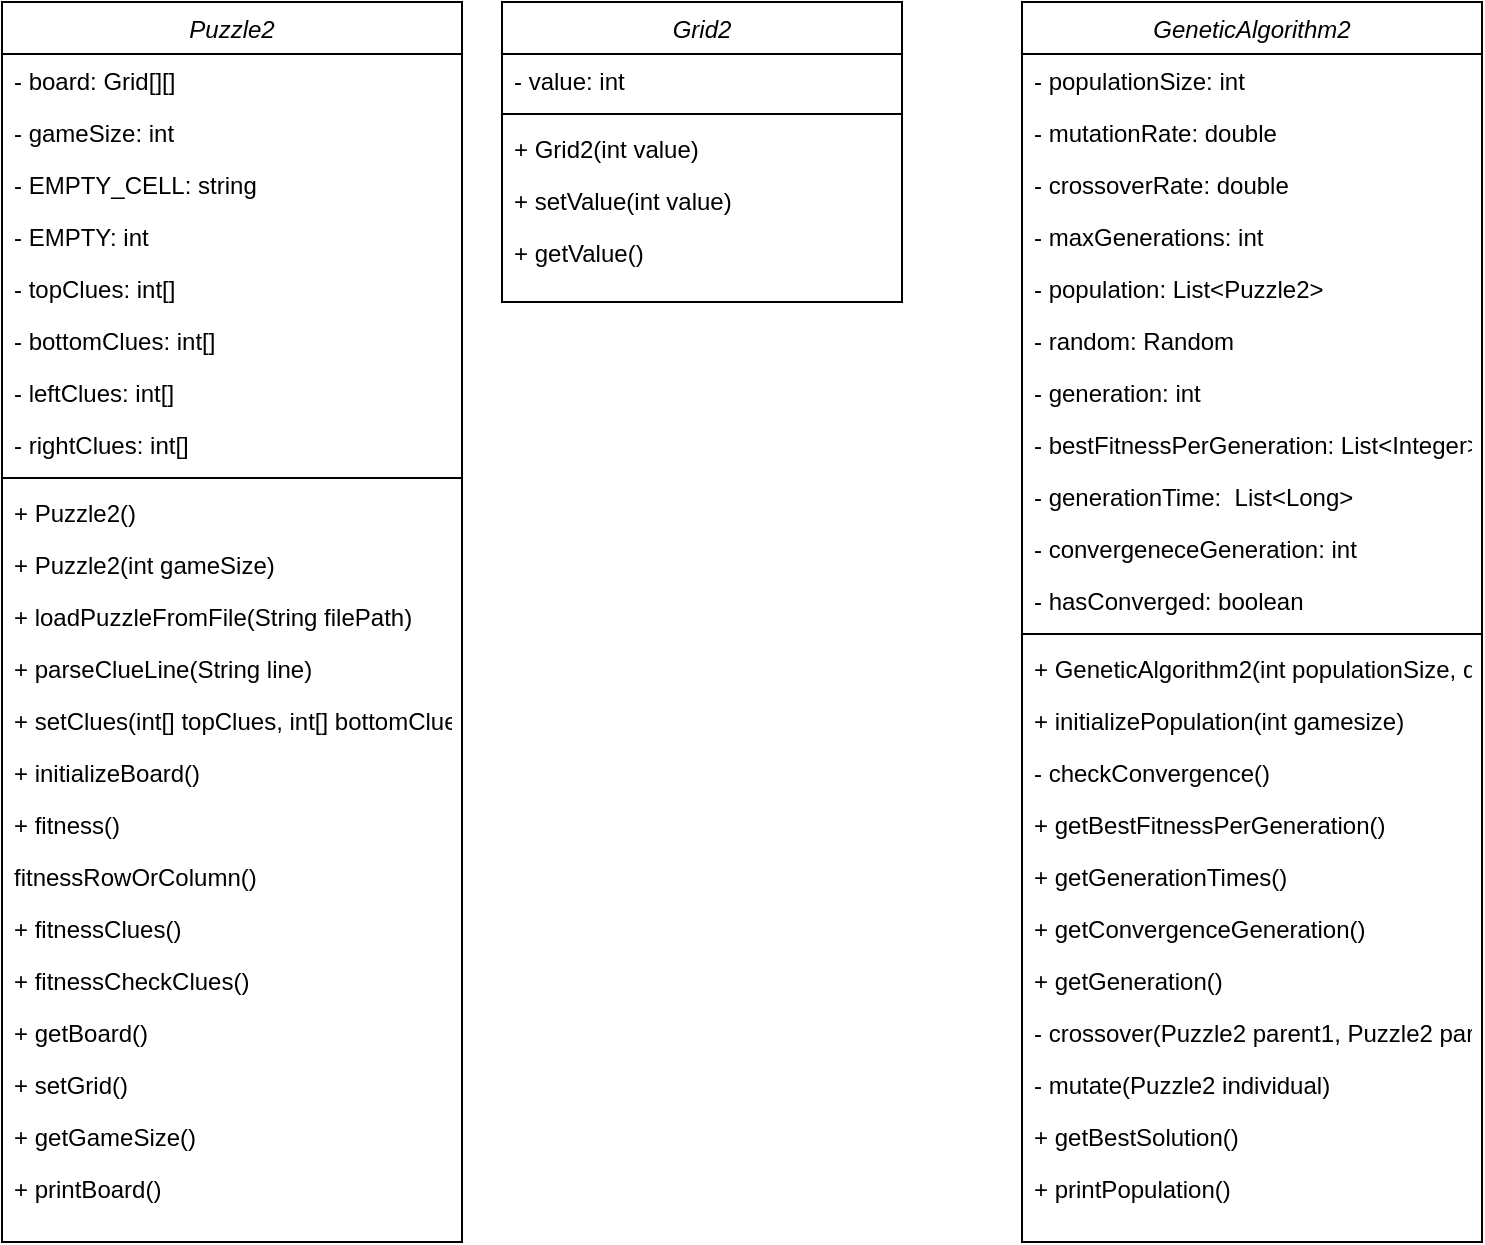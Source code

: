 <mxfile>
    <diagram id="qJM2n4Of5FXiF_AnCjE9" name="Page-1">
        <mxGraphModel dx="264" dy="556" grid="1" gridSize="10" guides="1" tooltips="1" connect="1" arrows="1" fold="1" page="1" pageScale="1" pageWidth="827" pageHeight="1169" math="0" shadow="0">
            <root>
                <mxCell id="0"/>
                <mxCell id="1" parent="0"/>
                <mxCell id="10" value="Puzzle2&#10;&#10;" style="swimlane;fontStyle=2;align=center;verticalAlign=top;childLayout=stackLayout;horizontal=1;startSize=26;horizontalStack=0;resizeParent=1;resizeLast=0;collapsible=1;marginBottom=0;rounded=0;shadow=0;strokeWidth=1;" vertex="1" parent="1">
                    <mxGeometry x="40" y="30" width="230" height="620" as="geometry">
                        <mxRectangle x="230" y="140" width="160" height="26" as="alternateBounds"/>
                    </mxGeometry>
                </mxCell>
                <mxCell id="11" value="- board: Grid[][]" style="text;align=left;verticalAlign=top;spacingLeft=4;spacingRight=4;overflow=hidden;rotatable=0;points=[[0,0.5],[1,0.5]];portConstraint=eastwest;" vertex="1" parent="10">
                    <mxGeometry y="26" width="230" height="26" as="geometry"/>
                </mxCell>
                <mxCell id="12" value="- gameSize: int" style="text;align=left;verticalAlign=top;spacingLeft=4;spacingRight=4;overflow=hidden;rotatable=0;points=[[0,0.5],[1,0.5]];portConstraint=eastwest;rounded=0;shadow=0;html=0;" vertex="1" parent="10">
                    <mxGeometry y="52" width="230" height="26" as="geometry"/>
                </mxCell>
                <mxCell id="13" value="- EMPTY_CELL: string" style="text;align=left;verticalAlign=top;spacingLeft=4;spacingRight=4;overflow=hidden;rotatable=0;points=[[0,0.5],[1,0.5]];portConstraint=eastwest;rounded=0;shadow=0;html=0;" vertex="1" parent="10">
                    <mxGeometry y="78" width="230" height="26" as="geometry"/>
                </mxCell>
                <mxCell id="14" value="- EMPTY: int" style="text;align=left;verticalAlign=top;spacingLeft=4;spacingRight=4;overflow=hidden;rotatable=0;points=[[0,0.5],[1,0.5]];portConstraint=eastwest;" vertex="1" parent="10">
                    <mxGeometry y="104" width="230" height="26" as="geometry"/>
                </mxCell>
                <mxCell id="18" value="- topClues: int[]" style="text;align=left;verticalAlign=top;spacingLeft=4;spacingRight=4;overflow=hidden;rotatable=0;points=[[0,0.5],[1,0.5]];portConstraint=eastwest;" vertex="1" parent="10">
                    <mxGeometry y="130" width="230" height="26" as="geometry"/>
                </mxCell>
                <mxCell id="15" value="- bottomClues: int[]" style="text;align=left;verticalAlign=top;spacingLeft=4;spacingRight=4;overflow=hidden;rotatable=0;points=[[0,0.5],[1,0.5]];portConstraint=eastwest;" vertex="1" parent="10">
                    <mxGeometry y="156" width="230" height="26" as="geometry"/>
                </mxCell>
                <mxCell id="16" value="- leftClues: int[]" style="text;align=left;verticalAlign=top;spacingLeft=4;spacingRight=4;overflow=hidden;rotatable=0;points=[[0,0.5],[1,0.5]];portConstraint=eastwest;" vertex="1" parent="10">
                    <mxGeometry y="182" width="230" height="26" as="geometry"/>
                </mxCell>
                <mxCell id="17" value="- rightClues: int[]" style="text;align=left;verticalAlign=top;spacingLeft=4;spacingRight=4;overflow=hidden;rotatable=0;points=[[0,0.5],[1,0.5]];portConstraint=eastwest;" vertex="1" parent="10">
                    <mxGeometry y="208" width="230" height="26" as="geometry"/>
                </mxCell>
                <mxCell id="19" value="" style="line;html=1;strokeWidth=1;align=left;verticalAlign=middle;spacingTop=-1;spacingLeft=3;spacingRight=3;rotatable=0;labelPosition=right;points=[];portConstraint=eastwest;" vertex="1" parent="10">
                    <mxGeometry y="234" width="230" height="8" as="geometry"/>
                </mxCell>
                <mxCell id="20" value="+ Puzzle2()" style="text;align=left;verticalAlign=top;spacingLeft=4;spacingRight=4;overflow=hidden;rotatable=0;points=[[0,0.5],[1,0.5]];portConstraint=eastwest;" vertex="1" parent="10">
                    <mxGeometry y="242" width="230" height="26" as="geometry"/>
                </mxCell>
                <mxCell id="21" value="+ Puzzle2(int gameSize)" style="text;align=left;verticalAlign=top;spacingLeft=4;spacingRight=4;overflow=hidden;rotatable=0;points=[[0,0.5],[1,0.5]];portConstraint=eastwest;" vertex="1" parent="10">
                    <mxGeometry y="268" width="230" height="26" as="geometry"/>
                </mxCell>
                <mxCell id="22" value="+ loadPuzzleFromFile(String filePath)" style="text;align=left;verticalAlign=top;spacingLeft=4;spacingRight=4;overflow=hidden;rotatable=0;points=[[0,0.5],[1,0.5]];portConstraint=eastwest;" vertex="1" parent="10">
                    <mxGeometry y="294" width="230" height="26" as="geometry"/>
                </mxCell>
                <mxCell id="23" value="+ parseClueLine(String line)" style="text;align=left;verticalAlign=top;spacingLeft=4;spacingRight=4;overflow=hidden;rotatable=0;points=[[0,0.5],[1,0.5]];portConstraint=eastwest;" vertex="1" parent="10">
                    <mxGeometry y="320" width="230" height="26" as="geometry"/>
                </mxCell>
                <mxCell id="24" value="+ setClues(int[] topClues, int[] bottomClues, int[] leftClues, int[] rightClues)" style="text;align=left;verticalAlign=top;spacingLeft=4;spacingRight=4;overflow=hidden;rotatable=0;points=[[0,0.5],[1,0.5]];portConstraint=eastwest;" vertex="1" parent="10">
                    <mxGeometry y="346" width="230" height="26" as="geometry"/>
                </mxCell>
                <mxCell id="25" value="+ initializeBoard()" style="text;align=left;verticalAlign=top;spacingLeft=4;spacingRight=4;overflow=hidden;rotatable=0;points=[[0,0.5],[1,0.5]];portConstraint=eastwest;" vertex="1" parent="10">
                    <mxGeometry y="372" width="230" height="26" as="geometry"/>
                </mxCell>
                <mxCell id="58" value="+ fitness()" style="text;align=left;verticalAlign=top;spacingLeft=4;spacingRight=4;overflow=hidden;rotatable=0;points=[[0,0.5],[1,0.5]];portConstraint=eastwest;" vertex="1" parent="10">
                    <mxGeometry y="398" width="230" height="26" as="geometry"/>
                </mxCell>
                <mxCell id="53" value="fitnessRowOrColumn()" style="text;align=left;verticalAlign=top;spacingLeft=4;spacingRight=4;overflow=hidden;rotatable=0;points=[[0,0.5],[1,0.5]];portConstraint=eastwest;" vertex="1" parent="10">
                    <mxGeometry y="424" width="230" height="26" as="geometry"/>
                </mxCell>
                <mxCell id="52" value="+ fitnessClues()" style="text;align=left;verticalAlign=top;spacingLeft=4;spacingRight=4;overflow=hidden;rotatable=0;points=[[0,0.5],[1,0.5]];portConstraint=eastwest;" vertex="1" parent="10">
                    <mxGeometry y="450" width="230" height="26" as="geometry"/>
                </mxCell>
                <mxCell id="55" value="+ fitnessCheckClues()" style="text;align=left;verticalAlign=top;spacingLeft=4;spacingRight=4;overflow=hidden;rotatable=0;points=[[0,0.5],[1,0.5]];portConstraint=eastwest;" vertex="1" parent="10">
                    <mxGeometry y="476" width="230" height="26" as="geometry"/>
                </mxCell>
                <mxCell id="57" value="+ getBoard()" style="text;align=left;verticalAlign=top;spacingLeft=4;spacingRight=4;overflow=hidden;rotatable=0;points=[[0,0.5],[1,0.5]];portConstraint=eastwest;" vertex="1" parent="10">
                    <mxGeometry y="502" width="230" height="26" as="geometry"/>
                </mxCell>
                <mxCell id="56" value="+ setGrid()" style="text;align=left;verticalAlign=top;spacingLeft=4;spacingRight=4;overflow=hidden;rotatable=0;points=[[0,0.5],[1,0.5]];portConstraint=eastwest;" vertex="1" parent="10">
                    <mxGeometry y="528" width="230" height="26" as="geometry"/>
                </mxCell>
                <mxCell id="54" value="+ getGameSize()" style="text;align=left;verticalAlign=top;spacingLeft=4;spacingRight=4;overflow=hidden;rotatable=0;points=[[0,0.5],[1,0.5]];portConstraint=eastwest;" vertex="1" parent="10">
                    <mxGeometry y="554" width="230" height="26" as="geometry"/>
                </mxCell>
                <mxCell id="51" value="+ printBoard()" style="text;align=left;verticalAlign=top;spacingLeft=4;spacingRight=4;overflow=hidden;rotatable=0;points=[[0,0.5],[1,0.5]];portConstraint=eastwest;" vertex="1" parent="10">
                    <mxGeometry y="580" width="230" height="26" as="geometry"/>
                </mxCell>
                <mxCell id="26" value="Grid2" style="swimlane;fontStyle=2;align=center;verticalAlign=top;childLayout=stackLayout;horizontal=1;startSize=26;horizontalStack=0;resizeParent=1;resizeLast=0;collapsible=1;marginBottom=0;rounded=0;shadow=0;strokeWidth=1;" vertex="1" parent="1">
                    <mxGeometry x="290" y="30" width="200" height="150" as="geometry">
                        <mxRectangle x="230" y="140" width="160" height="26" as="alternateBounds"/>
                    </mxGeometry>
                </mxCell>
                <mxCell id="28" value="- value: int" style="text;align=left;verticalAlign=top;spacingLeft=4;spacingRight=4;overflow=hidden;rotatable=0;points=[[0,0.5],[1,0.5]];portConstraint=eastwest;rounded=0;shadow=0;html=0;" vertex="1" parent="26">
                    <mxGeometry y="26" width="200" height="26" as="geometry"/>
                </mxCell>
                <mxCell id="29" value="" style="line;html=1;strokeWidth=1;align=left;verticalAlign=middle;spacingTop=-1;spacingLeft=3;spacingRight=3;rotatable=0;labelPosition=right;points=[];portConstraint=eastwest;" vertex="1" parent="26">
                    <mxGeometry y="52" width="200" height="8" as="geometry"/>
                </mxCell>
                <mxCell id="30" value="+ Grid2(int value)" style="text;align=left;verticalAlign=top;spacingLeft=4;spacingRight=4;overflow=hidden;rotatable=0;points=[[0,0.5],[1,0.5]];portConstraint=eastwest;rounded=0;shadow=0;html=0;" vertex="1" parent="26">
                    <mxGeometry y="60" width="200" height="26" as="geometry"/>
                </mxCell>
                <mxCell id="31" value="+ setValue(int value)" style="text;align=left;verticalAlign=top;spacingLeft=4;spacingRight=4;overflow=hidden;rotatable=0;points=[[0,0.5],[1,0.5]];portConstraint=eastwest;" vertex="1" parent="26">
                    <mxGeometry y="86" width="200" height="26" as="geometry"/>
                </mxCell>
                <mxCell id="32" value="+ getValue()" style="text;align=left;verticalAlign=top;spacingLeft=4;spacingRight=4;overflow=hidden;rotatable=0;points=[[0,0.5],[1,0.5]];portConstraint=eastwest;" vertex="1" parent="26">
                    <mxGeometry y="112" width="200" height="26" as="geometry"/>
                </mxCell>
                <mxCell id="35" value="GeneticAlgorithm2" style="swimlane;fontStyle=2;align=center;verticalAlign=top;childLayout=stackLayout;horizontal=1;startSize=26;horizontalStack=0;resizeParent=1;resizeLast=0;collapsible=1;marginBottom=0;rounded=0;shadow=0;strokeWidth=1;" vertex="1" parent="1">
                    <mxGeometry x="550" y="30" width="230" height="620" as="geometry">
                        <mxRectangle x="230" y="140" width="160" height="26" as="alternateBounds"/>
                    </mxGeometry>
                </mxCell>
                <mxCell id="36" value="- populationSize: int    &#10;" style="text;align=left;verticalAlign=top;spacingLeft=4;spacingRight=4;overflow=hidden;rotatable=0;points=[[0,0.5],[1,0.5]];portConstraint=eastwest;" vertex="1" parent="35">
                    <mxGeometry y="26" width="230" height="26" as="geometry"/>
                </mxCell>
                <mxCell id="37" value="- mutationRate: double" style="text;align=left;verticalAlign=top;spacingLeft=4;spacingRight=4;overflow=hidden;rotatable=0;points=[[0,0.5],[1,0.5]];portConstraint=eastwest;rounded=0;shadow=0;html=0;" vertex="1" parent="35">
                    <mxGeometry y="52" width="230" height="26" as="geometry"/>
                </mxCell>
                <mxCell id="38" value="- crossoverRate: double" style="text;align=left;verticalAlign=top;spacingLeft=4;spacingRight=4;overflow=hidden;rotatable=0;points=[[0,0.5],[1,0.5]];portConstraint=eastwest;rounded=0;shadow=0;html=0;" vertex="1" parent="35">
                    <mxGeometry y="78" width="230" height="26" as="geometry"/>
                </mxCell>
                <mxCell id="39" value="- maxGenerations: int" style="text;align=left;verticalAlign=top;spacingLeft=4;spacingRight=4;overflow=hidden;rotatable=0;points=[[0,0.5],[1,0.5]];portConstraint=eastwest;" vertex="1" parent="35">
                    <mxGeometry y="104" width="230" height="26" as="geometry"/>
                </mxCell>
                <mxCell id="40" value="- population: List&lt;Puzzle2&gt;" style="text;align=left;verticalAlign=top;spacingLeft=4;spacingRight=4;overflow=hidden;rotatable=0;points=[[0,0.5],[1,0.5]];portConstraint=eastwest;" vertex="1" parent="35">
                    <mxGeometry y="130" width="230" height="26" as="geometry"/>
                </mxCell>
                <mxCell id="41" value="- random: Random" style="text;align=left;verticalAlign=top;spacingLeft=4;spacingRight=4;overflow=hidden;rotatable=0;points=[[0,0.5],[1,0.5]];portConstraint=eastwest;" vertex="1" parent="35">
                    <mxGeometry y="156" width="230" height="26" as="geometry"/>
                </mxCell>
                <mxCell id="42" value="- generation: int" style="text;align=left;verticalAlign=top;spacingLeft=4;spacingRight=4;overflow=hidden;rotatable=0;points=[[0,0.5],[1,0.5]];portConstraint=eastwest;" vertex="1" parent="35">
                    <mxGeometry y="182" width="230" height="26" as="geometry"/>
                </mxCell>
                <mxCell id="43" value="- bestFitnessPerGeneration: List&lt;Integer&gt;" style="text;align=left;verticalAlign=top;spacingLeft=4;spacingRight=4;overflow=hidden;rotatable=0;points=[[0,0.5],[1,0.5]];portConstraint=eastwest;" vertex="1" parent="35">
                    <mxGeometry y="208" width="230" height="26" as="geometry"/>
                </mxCell>
                <mxCell id="45" value="- generationTime:  List&lt;Long&gt;" style="text;align=left;verticalAlign=top;spacingLeft=4;spacingRight=4;overflow=hidden;rotatable=0;points=[[0,0.5],[1,0.5]];portConstraint=eastwest;" vertex="1" parent="35">
                    <mxGeometry y="234" width="230" height="26" as="geometry"/>
                </mxCell>
                <mxCell id="46" value="- convergeneceGeneration: int" style="text;align=left;verticalAlign=top;spacingLeft=4;spacingRight=4;overflow=hidden;rotatable=0;points=[[0,0.5],[1,0.5]];portConstraint=eastwest;" vertex="1" parent="35">
                    <mxGeometry y="260" width="230" height="26" as="geometry"/>
                </mxCell>
                <mxCell id="47" value="- hasConverged: boolean" style="text;align=left;verticalAlign=top;spacingLeft=4;spacingRight=4;overflow=hidden;rotatable=0;points=[[0,0.5],[1,0.5]];portConstraint=eastwest;" vertex="1" parent="35">
                    <mxGeometry y="286" width="230" height="26" as="geometry"/>
                </mxCell>
                <mxCell id="44" value="" style="line;html=1;strokeWidth=1;align=left;verticalAlign=middle;spacingTop=-1;spacingLeft=3;spacingRight=3;rotatable=0;labelPosition=right;points=[];portConstraint=eastwest;" vertex="1" parent="35">
                    <mxGeometry y="312" width="230" height="8" as="geometry"/>
                </mxCell>
                <mxCell id="48" value="+ GeneticAlgorithm2(int populationSize, double mutationRate, double crossoverRate, int maxGenerations)" style="text;align=left;verticalAlign=top;spacingLeft=4;spacingRight=4;overflow=hidden;rotatable=0;points=[[0,0.5],[1,0.5]];portConstraint=eastwest;" vertex="1" parent="35">
                    <mxGeometry y="320" width="230" height="26" as="geometry"/>
                </mxCell>
                <mxCell id="49" value="+ initializePopulation(int gamesize)" style="text;align=left;verticalAlign=top;spacingLeft=4;spacingRight=4;overflow=hidden;rotatable=0;points=[[0,0.5],[1,0.5]];portConstraint=eastwest;" vertex="1" parent="35">
                    <mxGeometry y="346" width="230" height="26" as="geometry"/>
                </mxCell>
                <mxCell id="50" value="- checkConvergence()" style="text;align=left;verticalAlign=top;spacingLeft=4;spacingRight=4;overflow=hidden;rotatable=0;points=[[0,0.5],[1,0.5]];portConstraint=eastwest;" vertex="1" parent="35">
                    <mxGeometry y="372" width="230" height="26" as="geometry"/>
                </mxCell>
                <mxCell id="65" value="+ getBestFitnessPerGeneration()" style="text;align=left;verticalAlign=top;spacingLeft=4;spacingRight=4;overflow=hidden;rotatable=0;points=[[0,0.5],[1,0.5]];portConstraint=eastwest;" vertex="1" parent="35">
                    <mxGeometry y="398" width="230" height="26" as="geometry"/>
                </mxCell>
                <mxCell id="64" value="+ getGenerationTimes()" style="text;align=left;verticalAlign=top;spacingLeft=4;spacingRight=4;overflow=hidden;rotatable=0;points=[[0,0.5],[1,0.5]];portConstraint=eastwest;" vertex="1" parent="35">
                    <mxGeometry y="424" width="230" height="26" as="geometry"/>
                </mxCell>
                <mxCell id="63" value="+ getConvergenceGeneration()" style="text;align=left;verticalAlign=top;spacingLeft=4;spacingRight=4;overflow=hidden;rotatable=0;points=[[0,0.5],[1,0.5]];portConstraint=eastwest;" vertex="1" parent="35">
                    <mxGeometry y="450" width="230" height="26" as="geometry"/>
                </mxCell>
                <mxCell id="66" value="+ getGeneration()" style="text;align=left;verticalAlign=top;spacingLeft=4;spacingRight=4;overflow=hidden;rotatable=0;points=[[0,0.5],[1,0.5]];portConstraint=eastwest;" vertex="1" parent="35">
                    <mxGeometry y="476" width="230" height="26" as="geometry"/>
                </mxCell>
                <mxCell id="67" value="- crossover(Puzzle2 parent1, Puzzle2 parent2)" style="text;align=left;verticalAlign=top;spacingLeft=4;spacingRight=4;overflow=hidden;rotatable=0;points=[[0,0.5],[1,0.5]];portConstraint=eastwest;" vertex="1" parent="35">
                    <mxGeometry y="502" width="230" height="26" as="geometry"/>
                </mxCell>
                <mxCell id="71" value="- mutate(Puzzle2 individual)" style="text;align=left;verticalAlign=top;spacingLeft=4;spacingRight=4;overflow=hidden;rotatable=0;points=[[0,0.5],[1,0.5]];portConstraint=eastwest;" vertex="1" parent="35">
                    <mxGeometry y="528" width="230" height="26" as="geometry"/>
                </mxCell>
                <mxCell id="69" value="+ getBestSolution()" style="text;align=left;verticalAlign=top;spacingLeft=4;spacingRight=4;overflow=hidden;rotatable=0;points=[[0,0.5],[1,0.5]];portConstraint=eastwest;" vertex="1" parent="35">
                    <mxGeometry y="554" width="230" height="26" as="geometry"/>
                </mxCell>
                <mxCell id="70" value="+ printPopulation()" style="text;align=left;verticalAlign=top;spacingLeft=4;spacingRight=4;overflow=hidden;rotatable=0;points=[[0,0.5],[1,0.5]];portConstraint=eastwest;" vertex="1" parent="35">
                    <mxGeometry y="580" width="230" height="26" as="geometry"/>
                </mxCell>
            </root>
        </mxGraphModel>
    </diagram>
</mxfile>